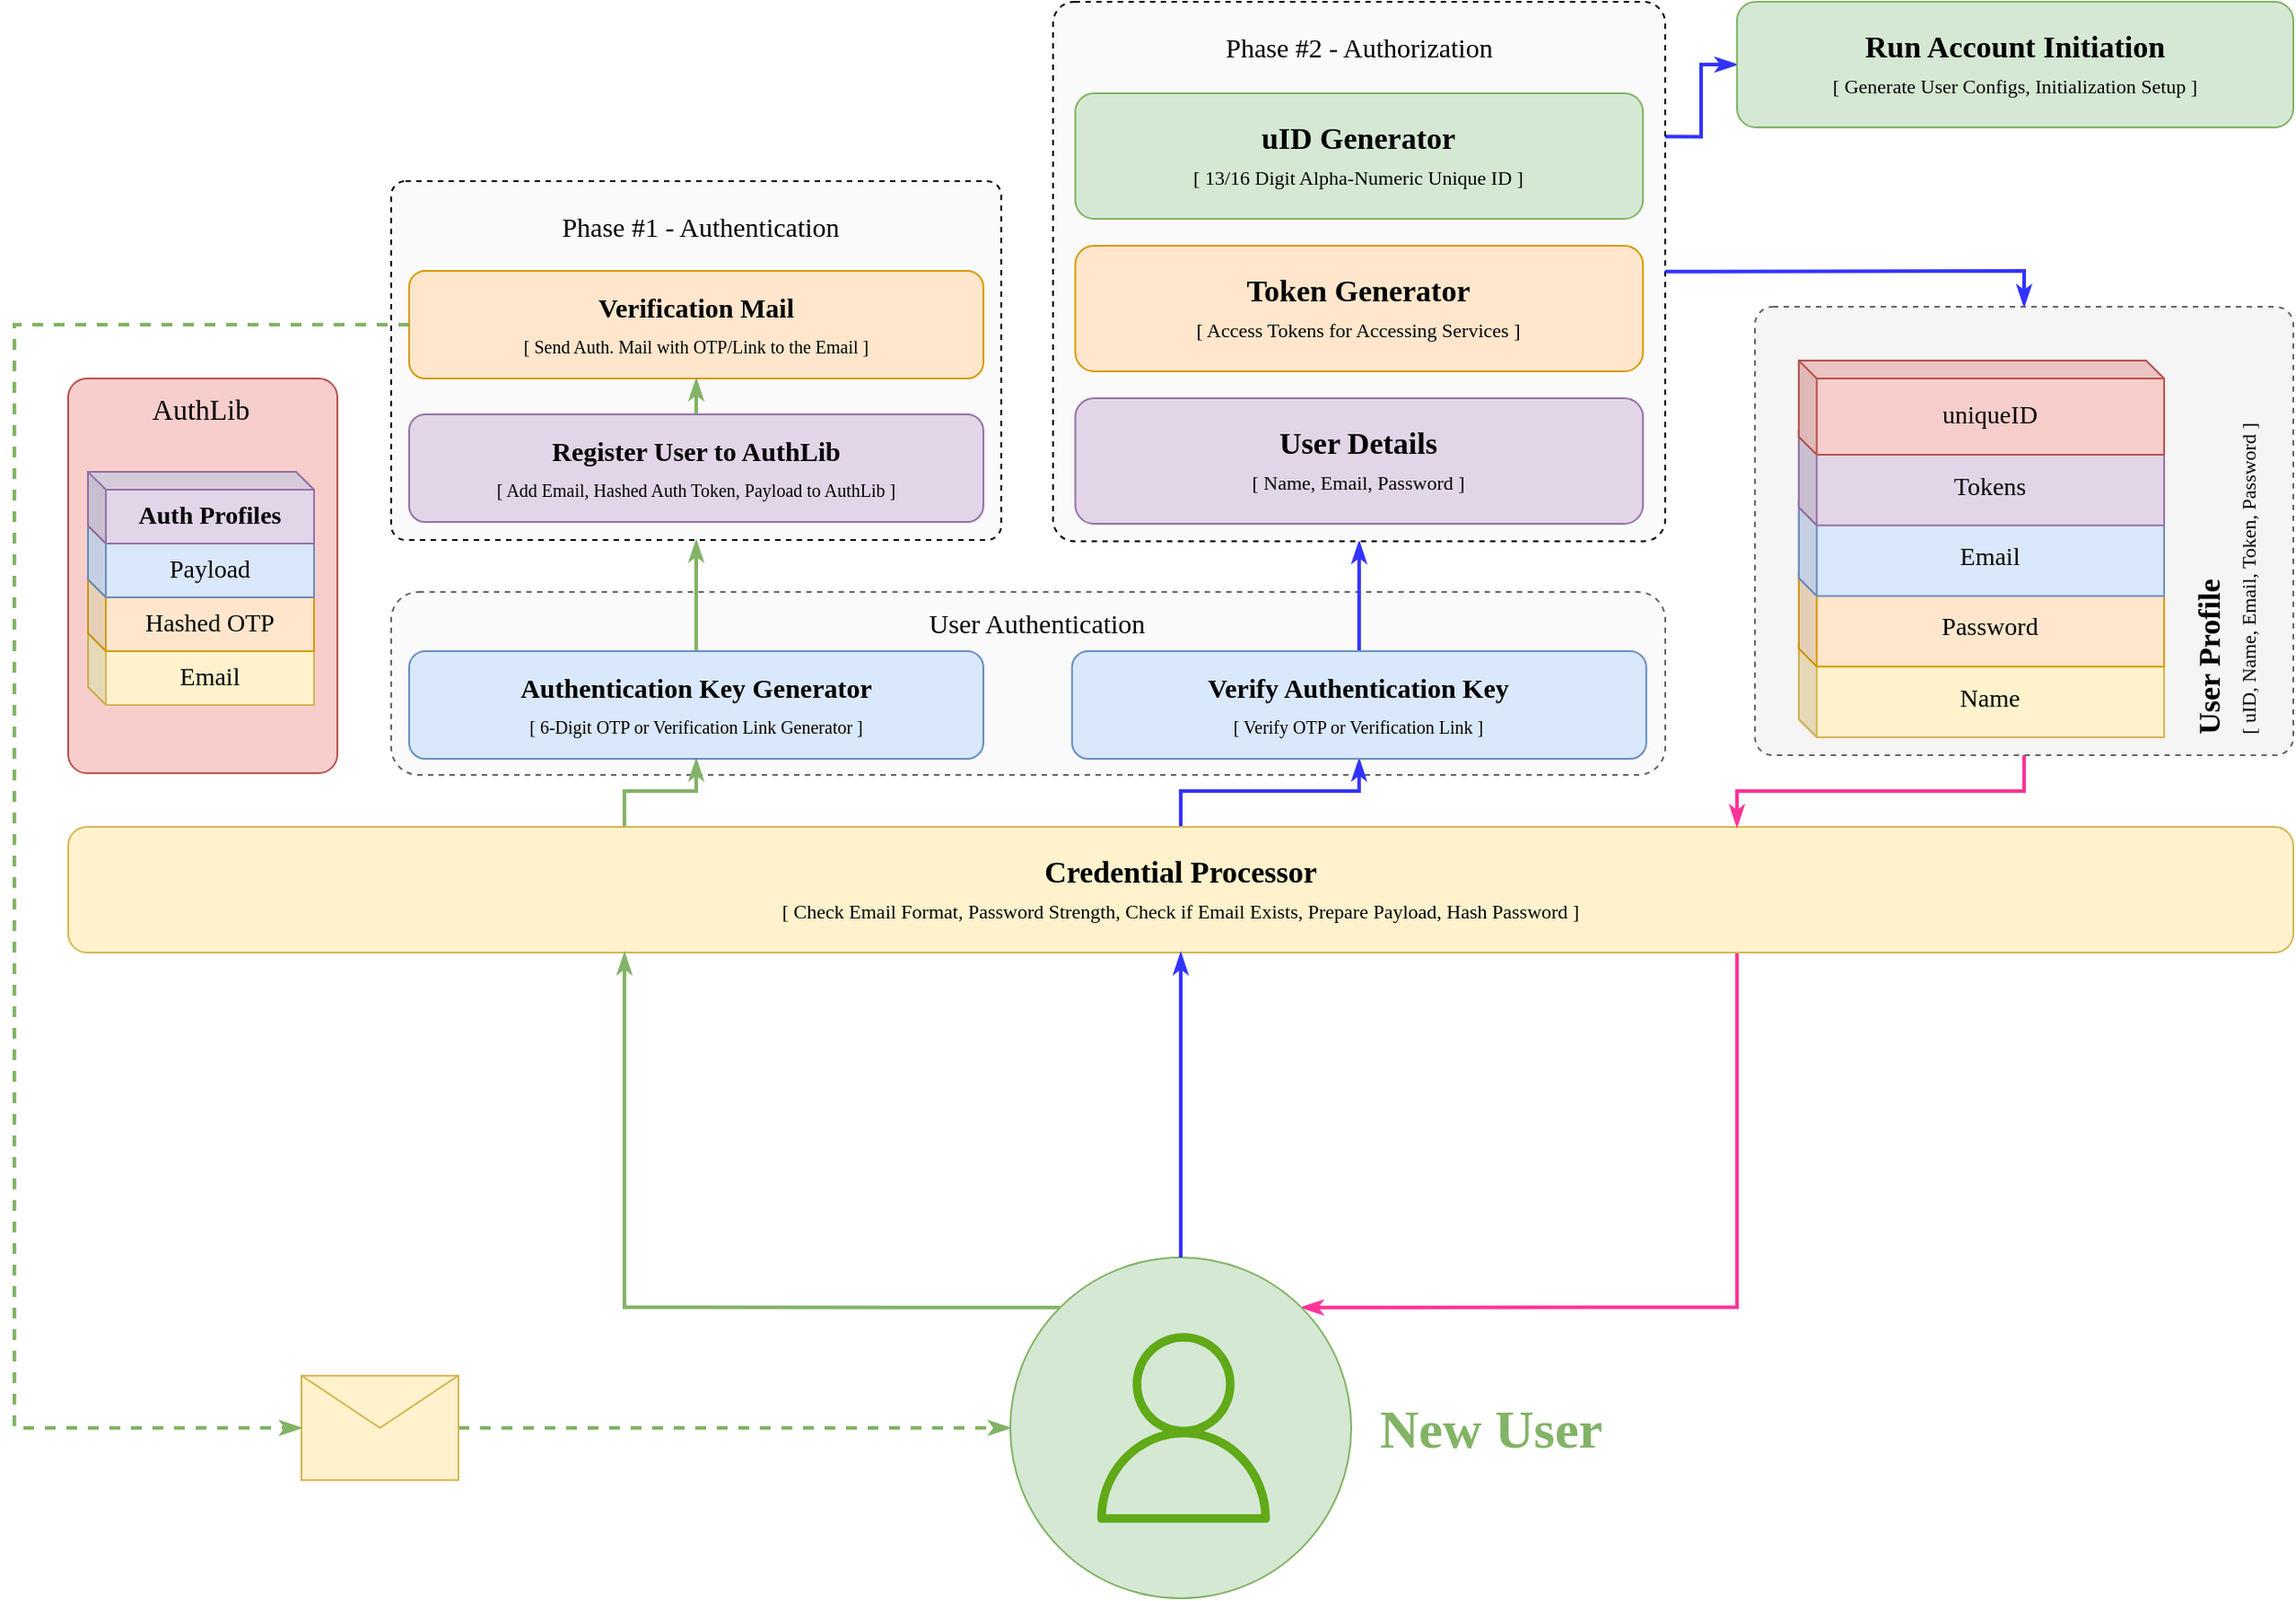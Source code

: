 <mxfile version="16.0.3" type="github">
  <diagram id="bcZGq8niX8jsSqBgnsz0" name="Page-1">
    <mxGraphModel dx="1694" dy="936" grid="1" gridSize="10" guides="1" tooltips="1" connect="1" arrows="1" fold="1" page="0" pageScale="1" pageWidth="1100" pageHeight="850" math="0" shadow="0">
      <root>
        <mxCell id="0" />
        <mxCell id="1" parent="0" />
        <mxCell id="okvVlNZ2xvB_8VoVdYBR-27" value="" style="rounded=1;whiteSpace=wrap;html=1;dashed=1;fontFamily=Work Sans;fontSource=https%3A%2F%2Ffonts.googleapis.com%2Fcss%3Ffamily%3DWork%2BSans;fontSize=16;fillColor=#FAFAFA;fontColor=#333333;strokeColor=#666666;" vertex="1" parent="1">
          <mxGeometry x="280" y="459" width="710" height="102" as="geometry" />
        </mxCell>
        <mxCell id="okvVlNZ2xvB_8VoVdYBR-78" style="edgeStyle=orthogonalEdgeStyle;rounded=0;orthogonalLoop=1;jettySize=auto;html=1;exitX=0.25;exitY=0;exitDx=0;exitDy=0;entryX=0.5;entryY=1;entryDx=0;entryDy=0;fontFamily=Work Sans;fontSource=https%3A%2F%2Ffonts.googleapis.com%2Fcss%3Ffamily%3DWork%2BSans;fontSize=8;fontColor=#0080F0;endArrow=classicThin;endFill=1;strokeColor=#82B366;strokeWidth=2;" edge="1" parent="1" source="pe7kV6N1swRoLj8WlCbN-2" target="okvVlNZ2xvB_8VoVdYBR-2">
          <mxGeometry relative="1" as="geometry" />
        </mxCell>
        <mxCell id="okvVlNZ2xvB_8VoVdYBR-80" style="edgeStyle=orthogonalEdgeStyle;rounded=0;orthogonalLoop=1;jettySize=auto;html=1;exitX=0.5;exitY=0;exitDx=0;exitDy=0;entryX=0.5;entryY=1;entryDx=0;entryDy=0;fontFamily=Work Sans;fontSource=https%3A%2F%2Ffonts.googleapis.com%2Fcss%3Ffamily%3DWork%2BSans;fontSize=8;fontColor=#0080F0;endArrow=classicThin;endFill=1;strokeColor=#3333FF;strokeWidth=2;" edge="1" parent="1" source="pe7kV6N1swRoLj8WlCbN-2" target="okvVlNZ2xvB_8VoVdYBR-23">
          <mxGeometry relative="1" as="geometry" />
        </mxCell>
        <mxCell id="okvVlNZ2xvB_8VoVdYBR-81" style="edgeStyle=orthogonalEdgeStyle;rounded=0;orthogonalLoop=1;jettySize=auto;html=1;exitX=0.75;exitY=1;exitDx=0;exitDy=0;entryX=1;entryY=0;entryDx=0;entryDy=0;fontFamily=Work Sans;fontSource=https%3A%2F%2Ffonts.googleapis.com%2Fcss%3Ffamily%3DWork%2BSans;fontSize=8;fontColor=#0080F0;endArrow=classicThin;endFill=1;strokeColor=#FF3399;strokeWidth=2;" edge="1" parent="1" source="pe7kV6N1swRoLj8WlCbN-2" target="okvVlNZ2xvB_8VoVdYBR-71">
          <mxGeometry relative="1" as="geometry">
            <Array as="points">
              <mxPoint x="1030" y="858" />
            </Array>
          </mxGeometry>
        </mxCell>
        <mxCell id="pe7kV6N1swRoLj8WlCbN-2" value="&lt;font face=&quot;Work Sans&quot; data-font-src=&quot;https://fonts.googleapis.com/css?family=Work+Sans&quot; style=&quot;line-height: 0.3&quot;&gt;&lt;b style=&quot;font-size: 17px&quot;&gt;Credential Processor&lt;/b&gt;&lt;br&gt;&lt;font style=&quot;font-size: 11px&quot;&gt;[ Check Email Format, Password Strength, Check if Email Exists, Prepare Payload, Hash Password ]&lt;/font&gt;&lt;br&gt;&lt;/font&gt;" style="rounded=1;whiteSpace=wrap;html=1;fontSize=16;fillColor=#fff2cc;strokeColor=#d6b656;" parent="1" vertex="1">
          <mxGeometry x="100" y="590" width="1240" height="70" as="geometry" />
        </mxCell>
        <mxCell id="okvVlNZ2xvB_8VoVdYBR-56" style="edgeStyle=orthogonalEdgeStyle;rounded=0;orthogonalLoop=1;jettySize=auto;html=1;exitX=0.5;exitY=0;exitDx=0;exitDy=0;entryX=0.5;entryY=1;entryDx=0;entryDy=0;fontFamily=Work Sans;fontSource=https%3A%2F%2Ffonts.googleapis.com%2Fcss%3Ffamily%3DWork%2BSans;fontSize=15;endArrow=classicThin;endFill=1;strokeColor=#82B366;strokeWidth=2;" edge="1" parent="1" source="okvVlNZ2xvB_8VoVdYBR-2" target="okvVlNZ2xvB_8VoVdYBR-50">
          <mxGeometry relative="1" as="geometry" />
        </mxCell>
        <mxCell id="okvVlNZ2xvB_8VoVdYBR-2" value="&lt;font face=&quot;Work Sans&quot; data-font-src=&quot;https://fonts.googleapis.com/css?family=Work+Sans&quot; style=&quot;line-height: 0.3&quot;&gt;&lt;b&gt;&lt;font style=&quot;font-size: 15px&quot;&gt;Authentication Key Generator&lt;/font&gt;&lt;/b&gt;&lt;br&gt;&lt;font style=&quot;font-size: 10px&quot;&gt;[ 6-Digit OTP or Verification Link Generator ]&lt;/font&gt;&lt;br&gt;&lt;/font&gt;" style="rounded=1;whiteSpace=wrap;html=1;fontSize=16;fillColor=#dae8fc;strokeColor=#6c8ebf;" vertex="1" parent="1">
          <mxGeometry x="290" y="492" width="320" height="60" as="geometry" />
        </mxCell>
        <mxCell id="okvVlNZ2xvB_8VoVdYBR-58" style="edgeStyle=orthogonalEdgeStyle;rounded=0;orthogonalLoop=1;jettySize=auto;html=1;exitX=0.5;exitY=0;exitDx=0;exitDy=0;entryX=0.5;entryY=1;entryDx=0;entryDy=0;fontFamily=Work Sans;fontSource=https%3A%2F%2Ffonts.googleapis.com%2Fcss%3Ffamily%3DWork%2BSans;fontSize=15;endArrow=classicThin;endFill=1;strokeWidth=2;strokeColor=#3333FF;" edge="1" parent="1" source="okvVlNZ2xvB_8VoVdYBR-23" target="okvVlNZ2xvB_8VoVdYBR-48">
          <mxGeometry relative="1" as="geometry" />
        </mxCell>
        <mxCell id="okvVlNZ2xvB_8VoVdYBR-23" value="&lt;font face=&quot;Work Sans&quot; data-font-src=&quot;https://fonts.googleapis.com/css?family=Work+Sans&quot; style=&quot;line-height: 0.3&quot;&gt;&lt;b&gt;&lt;font style=&quot;font-size: 15px&quot;&gt;Verify Authentication Key&lt;/font&gt;&lt;/b&gt;&lt;br&gt;&lt;font style=&quot;font-size: 10px&quot;&gt;[ Verify OTP or Verification Link ]&lt;/font&gt;&lt;br&gt;&lt;/font&gt;" style="rounded=1;whiteSpace=wrap;html=1;fontSize=16;fillColor=#dae8fc;strokeColor=#6c8ebf;" vertex="1" parent="1">
          <mxGeometry x="659.42" y="492" width="320" height="60" as="geometry" />
        </mxCell>
        <mxCell id="okvVlNZ2xvB_8VoVdYBR-28" value="User Authentication" style="text;html=1;strokeColor=none;fillColor=none;align=center;verticalAlign=middle;whiteSpace=wrap;rounded=0;dashed=1;fontFamily=Work Sans;fontSource=https%3A%2F%2Ffonts.googleapis.com%2Fcss%3Ffamily%3DWork%2BSans;fontSize=15;" vertex="1" parent="1">
          <mxGeometry x="560" y="466" width="160" height="20" as="geometry" />
        </mxCell>
        <mxCell id="okvVlNZ2xvB_8VoVdYBR-29" value="" style="group" vertex="1" connectable="0" parent="1">
          <mxGeometry x="100" y="340" width="150" height="220" as="geometry" />
        </mxCell>
        <mxCell id="okvVlNZ2xvB_8VoVdYBR-8" value="" style="rounded=1;whiteSpace=wrap;html=1;fontSize=10;arcSize=7;fillColor=#f8cecc;strokeColor=#b85450;" vertex="1" parent="okvVlNZ2xvB_8VoVdYBR-29">
          <mxGeometry width="150" height="220" as="geometry" />
        </mxCell>
        <mxCell id="okvVlNZ2xvB_8VoVdYBR-9" value="AuthLib" style="text;html=1;strokeColor=none;fillColor=none;align=center;verticalAlign=middle;whiteSpace=wrap;rounded=0;fontSize=16;fontFamily=Work Sans;fontSource=https%3A%2F%2Ffonts.googleapis.com%2Fcss%3Ffamily%3DWork%2BSans;" vertex="1" parent="okvVlNZ2xvB_8VoVdYBR-29">
          <mxGeometry x="44" y="7" width="60" height="20" as="geometry" />
        </mxCell>
        <mxCell id="okvVlNZ2xvB_8VoVdYBR-16" value="" style="group" vertex="1" connectable="0" parent="okvVlNZ2xvB_8VoVdYBR-29">
          <mxGeometry x="11" y="52" width="126" height="130" as="geometry" />
        </mxCell>
        <mxCell id="okvVlNZ2xvB_8VoVdYBR-11" value="Email" style="shape=cube;whiteSpace=wrap;html=1;boundedLbl=1;backgroundOutline=1;darkOpacity=0.05;darkOpacity2=0.1;fontFamily=Work Sans;fontSource=https%3A%2F%2Ffonts.googleapis.com%2Fcss%3Ffamily%3DWork%2BSans;fontSize=14;size=10;fillColor=#fff2cc;strokeColor=#d6b656;" vertex="1" parent="okvVlNZ2xvB_8VoVdYBR-16">
          <mxGeometry y="90" width="126" height="40" as="geometry" />
        </mxCell>
        <mxCell id="okvVlNZ2xvB_8VoVdYBR-12" value="Hashed OTP" style="shape=cube;whiteSpace=wrap;html=1;boundedLbl=1;backgroundOutline=1;darkOpacity=0.05;darkOpacity2=0.1;fontFamily=Work Sans;fontSource=https%3A%2F%2Ffonts.googleapis.com%2Fcss%3Ffamily%3DWork%2BSans;fontSize=14;size=10;fillColor=#ffe6cc;strokeColor=#d79b00;" vertex="1" parent="okvVlNZ2xvB_8VoVdYBR-16">
          <mxGeometry y="60" width="126" height="40" as="geometry" />
        </mxCell>
        <mxCell id="okvVlNZ2xvB_8VoVdYBR-13" value="Payload" style="shape=cube;whiteSpace=wrap;html=1;boundedLbl=1;backgroundOutline=1;darkOpacity=0.05;darkOpacity2=0.1;fontFamily=Work Sans;fontSource=https%3A%2F%2Ffonts.googleapis.com%2Fcss%3Ffamily%3DWork%2BSans;fontSize=14;size=10;fillColor=#dae8fc;strokeColor=#6c8ebf;" vertex="1" parent="okvVlNZ2xvB_8VoVdYBR-16">
          <mxGeometry y="30" width="126" height="40" as="geometry" />
        </mxCell>
        <mxCell id="okvVlNZ2xvB_8VoVdYBR-15" value="&lt;b&gt;Auth Profiles&lt;/b&gt;" style="shape=cube;whiteSpace=wrap;html=1;boundedLbl=1;backgroundOutline=1;darkOpacity=0.05;darkOpacity2=0.1;fontFamily=Work Sans;fontSource=https%3A%2F%2Ffonts.googleapis.com%2Fcss%3Ffamily%3DWork%2BSans;fontSize=14;size=10;fillColor=#e1d5e7;strokeColor=#9673a6;" vertex="1" parent="okvVlNZ2xvB_8VoVdYBR-16">
          <mxGeometry width="126" height="40" as="geometry" />
        </mxCell>
        <mxCell id="okvVlNZ2xvB_8VoVdYBR-63" style="edgeStyle=orthogonalEdgeStyle;rounded=0;orthogonalLoop=1;jettySize=auto;html=1;fontFamily=Work Sans;fontSource=https%3A%2F%2Ffonts.googleapis.com%2Fcss%3Ffamily%3DWork%2BSans;fontSize=15;endArrow=classicThin;endFill=1;entryX=0;entryY=0.5;entryDx=0;entryDy=0;exitX=1;exitY=0.25;exitDx=0;exitDy=0;strokeWidth=2;strokeColor=#3333FF;" edge="1" parent="1" source="okvVlNZ2xvB_8VoVdYBR-48" target="okvVlNZ2xvB_8VoVdYBR-47">
          <mxGeometry relative="1" as="geometry">
            <mxPoint x="1002" y="165" as="sourcePoint" />
          </mxGeometry>
        </mxCell>
        <mxCell id="okvVlNZ2xvB_8VoVdYBR-47" value="&lt;font face=&quot;Work Sans&quot; data-font-src=&quot;https://fonts.googleapis.com/css?family=Work+Sans&quot; style=&quot;line-height: 0.3&quot;&gt;&lt;b style=&quot;font-size: 17px&quot;&gt;Run Account Initiation&lt;/b&gt;&lt;br&gt;&lt;font style=&quot;font-size: 11px&quot;&gt;[ Generate User Configs, Initialization Setup ]&lt;/font&gt;&lt;br&gt;&lt;/font&gt;" style="rounded=1;whiteSpace=wrap;html=1;fontSize=16;fillColor=#d5e8d4;strokeColor=#82b366;" vertex="1" parent="1">
          <mxGeometry x="1030" y="130" width="310" height="70" as="geometry" />
        </mxCell>
        <mxCell id="okvVlNZ2xvB_8VoVdYBR-54" value="" style="group" vertex="1" connectable="0" parent="1">
          <mxGeometry x="648.83" y="130" width="341.17" height="300.75" as="geometry" />
        </mxCell>
        <mxCell id="okvVlNZ2xvB_8VoVdYBR-48" value="" style="rounded=1;whiteSpace=wrap;html=1;dashed=1;fontFamily=Work Sans;fontSource=https%3A%2F%2Ffonts.googleapis.com%2Fcss%3Ffamily%3DWork%2BSans;fontSize=15;fillColor=#FAFAFA;arcSize=4;" vertex="1" parent="okvVlNZ2xvB_8VoVdYBR-54">
          <mxGeometry width="341.17" height="300.75" as="geometry" />
        </mxCell>
        <mxCell id="okvVlNZ2xvB_8VoVdYBR-1" value="&lt;font face=&quot;Work Sans&quot; data-font-src=&quot;https://fonts.googleapis.com/css?family=Work+Sans&quot; style=&quot;line-height: 0.3&quot;&gt;&lt;b style=&quot;font-size: 17px&quot;&gt;Token Generator&lt;/b&gt;&lt;br&gt;&lt;font style=&quot;font-size: 11px&quot;&gt;[ Access Tokens for Accessing Services ]&lt;/font&gt;&lt;br&gt;&lt;/font&gt;" style="rounded=1;whiteSpace=wrap;html=1;fontSize=16;fillColor=#ffe6cc;strokeColor=#d79b00;" vertex="1" parent="okvVlNZ2xvB_8VoVdYBR-54">
          <mxGeometry x="12.403" y="136" width="316.365" height="70" as="geometry" />
        </mxCell>
        <mxCell id="okvVlNZ2xvB_8VoVdYBR-33" value="&lt;font face=&quot;Work Sans&quot; data-font-src=&quot;https://fonts.googleapis.com/css?family=Work+Sans&quot; style=&quot;line-height: 0.3&quot;&gt;&lt;b style=&quot;font-size: 17px&quot;&gt;User Details&lt;/b&gt;&lt;br&gt;&lt;font style=&quot;font-size: 11px&quot;&gt;[ Name, Email, Password ]&lt;/font&gt;&lt;br&gt;&lt;/font&gt;" style="rounded=1;whiteSpace=wrap;html=1;fontSize=16;fillColor=#e1d5e7;strokeColor=#9673a6;" vertex="1" parent="okvVlNZ2xvB_8VoVdYBR-54">
          <mxGeometry x="12.403" y="221" width="316.365" height="70" as="geometry" />
        </mxCell>
        <mxCell id="pe7kV6N1swRoLj8WlCbN-1" value="&lt;font face=&quot;Work Sans&quot; data-font-src=&quot;https://fonts.googleapis.com/css?family=Work+Sans&quot; style=&quot;line-height: 0.3&quot;&gt;&lt;b style=&quot;font-size: 17px&quot;&gt;uID Generator&lt;/b&gt;&lt;br&gt;&lt;font style=&quot;font-size: 11px&quot;&gt;[ 13/16 Digit Alpha-Numeric Unique ID ]&lt;/font&gt;&lt;br&gt;&lt;/font&gt;" style="rounded=1;whiteSpace=wrap;html=1;fontSize=16;fillColor=#d5e8d4;strokeColor=#82b366;" parent="okvVlNZ2xvB_8VoVdYBR-54" vertex="1">
          <mxGeometry x="12.403" y="51" width="316.365" height="70" as="geometry" />
        </mxCell>
        <mxCell id="okvVlNZ2xvB_8VoVdYBR-53" value="Phase #2 - Authorization" style="text;html=1;strokeColor=none;fillColor=none;align=center;verticalAlign=middle;whiteSpace=wrap;rounded=0;dashed=1;fontFamily=Work Sans;fontSource=https%3A%2F%2Ffonts.googleapis.com%2Fcss%3Ffamily%3DWork%2BSans;fontSize=15;" vertex="1" parent="okvVlNZ2xvB_8VoVdYBR-54">
          <mxGeometry x="59.272" y="10" width="222.627" height="30" as="geometry" />
        </mxCell>
        <mxCell id="okvVlNZ2xvB_8VoVdYBR-55" value="" style="group" vertex="1" connectable="0" parent="1">
          <mxGeometry x="280" y="230" width="340" height="200" as="geometry" />
        </mxCell>
        <mxCell id="okvVlNZ2xvB_8VoVdYBR-50" value="" style="rounded=1;whiteSpace=wrap;html=1;dashed=1;fontFamily=Work Sans;fontSource=https%3A%2F%2Ffonts.googleapis.com%2Fcss%3Ffamily%3DWork%2BSans;fontSize=15;fillColor=#FAFAFA;arcSize=4;" vertex="1" parent="okvVlNZ2xvB_8VoVdYBR-55">
          <mxGeometry width="340" height="200" as="geometry" />
        </mxCell>
        <mxCell id="okvVlNZ2xvB_8VoVdYBR-4" value="&lt;font face=&quot;Work Sans&quot; data-font-src=&quot;https://fonts.googleapis.com/css?family=Work+Sans&quot; style=&quot;line-height: 0.3&quot;&gt;&lt;span style=&quot;font-size: 15px&quot;&gt;&lt;b&gt;Verification Mail&lt;/b&gt;&lt;/span&gt;&lt;br&gt;&lt;font style=&quot;font-size: 10px&quot;&gt;[ Send Auth. Mail with OTP/Link to the Email ]&lt;/font&gt;&lt;br&gt;&lt;/font&gt;" style="rounded=1;whiteSpace=wrap;html=1;fontSize=16;fillColor=#ffe6cc;strokeColor=#d79b00;" vertex="1" parent="okvVlNZ2xvB_8VoVdYBR-55">
          <mxGeometry x="10" y="50" width="320" height="60" as="geometry" />
        </mxCell>
        <mxCell id="okvVlNZ2xvB_8VoVdYBR-57" style="edgeStyle=orthogonalEdgeStyle;rounded=0;orthogonalLoop=1;jettySize=auto;html=1;exitX=0.5;exitY=0;exitDx=0;exitDy=0;entryX=0.5;entryY=1;entryDx=0;entryDy=0;fontFamily=Work Sans;fontSource=https%3A%2F%2Ffonts.googleapis.com%2Fcss%3Ffamily%3DWork%2BSans;fontSize=15;endArrow=classicThin;endFill=1;strokeWidth=2;strokeColor=#82B366;" edge="1" parent="okvVlNZ2xvB_8VoVdYBR-55" source="okvVlNZ2xvB_8VoVdYBR-5" target="okvVlNZ2xvB_8VoVdYBR-4">
          <mxGeometry relative="1" as="geometry" />
        </mxCell>
        <mxCell id="okvVlNZ2xvB_8VoVdYBR-5" value="&lt;font face=&quot;Work Sans&quot; data-font-src=&quot;https://fonts.googleapis.com/css?family=Work+Sans&quot; style=&quot;line-height: 0.3&quot;&gt;&lt;b&gt;&lt;font style=&quot;font-size: 15px&quot;&gt;Register User to AuthLib&lt;/font&gt;&lt;/b&gt;&lt;br&gt;&lt;font style=&quot;font-size: 10px&quot;&gt;[ Add Email, Hashed Auth Token, Payload to AuthLib ]&lt;/font&gt;&lt;br&gt;&lt;/font&gt;" style="rounded=1;whiteSpace=wrap;html=1;fontSize=16;fillColor=#e1d5e7;strokeColor=#9673a6;" vertex="1" parent="okvVlNZ2xvB_8VoVdYBR-55">
          <mxGeometry x="10" y="130" width="320" height="60" as="geometry" />
        </mxCell>
        <mxCell id="okvVlNZ2xvB_8VoVdYBR-51" value="Phase #1 - Authentication" style="text;html=1;strokeColor=none;fillColor=none;align=center;verticalAlign=middle;whiteSpace=wrap;rounded=0;dashed=1;fontFamily=Work Sans;fontSource=https%3A%2F%2Ffonts.googleapis.com%2Fcss%3Ffamily%3DWork%2BSans;fontSize=15;" vertex="1" parent="okvVlNZ2xvB_8VoVdYBR-55">
          <mxGeometry x="75" y="10" width="195" height="30" as="geometry" />
        </mxCell>
        <mxCell id="okvVlNZ2xvB_8VoVdYBR-59" style="edgeStyle=orthogonalEdgeStyle;rounded=0;orthogonalLoop=1;jettySize=auto;html=1;exitX=1;exitY=0.5;exitDx=0;exitDy=0;entryX=0.5;entryY=0;entryDx=0;entryDy=0;fontFamily=Work Sans;fontSource=https%3A%2F%2Ffonts.googleapis.com%2Fcss%3Ffamily%3DWork%2BSans;fontSize=15;endArrow=classicThin;endFill=1;strokeWidth=2;strokeColor=#3333FF;" edge="1" parent="1" source="okvVlNZ2xvB_8VoVdYBR-48" target="okvVlNZ2xvB_8VoVdYBR-34">
          <mxGeometry relative="1" as="geometry" />
        </mxCell>
        <mxCell id="okvVlNZ2xvB_8VoVdYBR-82" style="edgeStyle=orthogonalEdgeStyle;rounded=0;orthogonalLoop=1;jettySize=auto;html=1;exitX=0.5;exitY=1;exitDx=0;exitDy=0;entryX=0.75;entryY=0;entryDx=0;entryDy=0;fontFamily=Work Sans;fontSource=https%3A%2F%2Ffonts.googleapis.com%2Fcss%3Ffamily%3DWork%2BSans;fontSize=8;fontColor=#0080F0;endArrow=classicThin;endFill=1;strokeColor=#FF3399;strokeWidth=2;" edge="1" parent="1" source="okvVlNZ2xvB_8VoVdYBR-34" target="pe7kV6N1swRoLj8WlCbN-2">
          <mxGeometry relative="1" as="geometry" />
        </mxCell>
        <mxCell id="okvVlNZ2xvB_8VoVdYBR-34" value="&lt;font face=&quot;Work Sans&quot; data-font-src=&quot;https://fonts.googleapis.com/css?family=Work+Sans&quot; style=&quot;line-height: 0.3&quot;&gt;&lt;br&gt;&lt;/font&gt;" style="rounded=1;whiteSpace=wrap;html=1;fontSize=16;fillColor=#f5f5f5;strokeColor=#666666;arcSize=4;fontColor=#333333;dashed=1;" vertex="1" parent="1">
          <mxGeometry x="1040" y="300" width="300" height="250" as="geometry" />
        </mxCell>
        <mxCell id="okvVlNZ2xvB_8VoVdYBR-41" value="" style="group" vertex="1" connectable="0" parent="1">
          <mxGeometry x="1064.4" y="330" width="203.6" height="210" as="geometry" />
        </mxCell>
        <mxCell id="okvVlNZ2xvB_8VoVdYBR-36" value="Name" style="shape=cube;whiteSpace=wrap;html=1;boundedLbl=1;backgroundOutline=1;darkOpacity=0.05;darkOpacity2=0.1;fontFamily=Work Sans;fontSource=https%3A%2F%2Ffonts.googleapis.com%2Fcss%3Ffamily%3DWork%2BSans;fontSize=14;size=10;fillColor=#fff2cc;strokeColor=#d6b656;" vertex="1" parent="okvVlNZ2xvB_8VoVdYBR-41">
          <mxGeometry y="157.5" width="203.6" height="52.5" as="geometry" />
        </mxCell>
        <mxCell id="okvVlNZ2xvB_8VoVdYBR-37" value="Password" style="shape=cube;whiteSpace=wrap;html=1;boundedLbl=1;backgroundOutline=1;darkOpacity=0.05;darkOpacity2=0.1;fontFamily=Work Sans;fontSource=https%3A%2F%2Ffonts.googleapis.com%2Fcss%3Ffamily%3DWork%2BSans;fontSize=14;size=10;fillColor=#ffe6cc;strokeColor=#d79b00;" vertex="1" parent="okvVlNZ2xvB_8VoVdYBR-41">
          <mxGeometry y="118.125" width="203.6" height="52.5" as="geometry" />
        </mxCell>
        <mxCell id="okvVlNZ2xvB_8VoVdYBR-38" value="Email" style="shape=cube;whiteSpace=wrap;html=1;boundedLbl=1;backgroundOutline=1;darkOpacity=0.05;darkOpacity2=0.1;fontFamily=Work Sans;fontSource=https%3A%2F%2Ffonts.googleapis.com%2Fcss%3Ffamily%3DWork%2BSans;fontSize=14;size=10;fillColor=#dae8fc;strokeColor=#6c8ebf;" vertex="1" parent="okvVlNZ2xvB_8VoVdYBR-41">
          <mxGeometry y="78.75" width="203.6" height="52.5" as="geometry" />
        </mxCell>
        <mxCell id="okvVlNZ2xvB_8VoVdYBR-39" value="Tokens" style="shape=cube;whiteSpace=wrap;html=1;boundedLbl=1;backgroundOutline=1;darkOpacity=0.05;darkOpacity2=0.1;fontFamily=Work Sans;fontSource=https%3A%2F%2Ffonts.googleapis.com%2Fcss%3Ffamily%3DWork%2BSans;fontSize=14;size=10;fillColor=#e1d5e7;strokeColor=#9673a6;" vertex="1" parent="okvVlNZ2xvB_8VoVdYBR-41">
          <mxGeometry y="39.375" width="203.6" height="52.5" as="geometry" />
        </mxCell>
        <mxCell id="okvVlNZ2xvB_8VoVdYBR-40" value="uniqueID" style="shape=cube;whiteSpace=wrap;html=1;boundedLbl=1;backgroundOutline=1;darkOpacity=0.05;darkOpacity2=0.1;fontFamily=Work Sans;fontSource=https%3A%2F%2Ffonts.googleapis.com%2Fcss%3Ffamily%3DWork%2BSans;fontSize=14;size=10;fillColor=#f8cecc;strokeColor=#b85450;" vertex="1" parent="okvVlNZ2xvB_8VoVdYBR-41">
          <mxGeometry width="203.6" height="52.5" as="geometry" />
        </mxCell>
        <mxCell id="okvVlNZ2xvB_8VoVdYBR-43" value="&lt;b style=&quot;font-size: 17px&quot;&gt;User Profile&lt;/b&gt;&lt;br style=&quot;font-size: 16px&quot;&gt;&lt;font style=&quot;font-size: 11px&quot;&gt;[ uID, Name, Email, Token, Password ]&lt;/font&gt;" style="text;html=1;strokeColor=none;fillColor=none;align=left;verticalAlign=middle;whiteSpace=wrap;rounded=0;dashed=1;fontFamily=Work Sans;fontSource=https%3A%2F%2Ffonts.googleapis.com%2Fcss%3Ffamily%3DWork%2BSans;fontSize=15;rotation=-90;" vertex="1" parent="1">
          <mxGeometry x="1198" y="410" width="210.4" height="50" as="geometry" />
        </mxCell>
        <mxCell id="okvVlNZ2xvB_8VoVdYBR-73" value="" style="group" vertex="1" connectable="0" parent="1">
          <mxGeometry x="625" y="830" width="190" height="190" as="geometry" />
        </mxCell>
        <mxCell id="okvVlNZ2xvB_8VoVdYBR-71" value="" style="ellipse;whiteSpace=wrap;html=1;aspect=fixed;fontFamily=Work Sans;fontSource=https%3A%2F%2Ffonts.googleapis.com%2Fcss%3Ffamily%3DWork%2BSans;fontSize=8;strokeColor=#82b366;fillColor=#d5e8d4;" vertex="1" parent="okvVlNZ2xvB_8VoVdYBR-73">
          <mxGeometry width="190" height="190" as="geometry" />
        </mxCell>
        <mxCell id="okvVlNZ2xvB_8VoVdYBR-72" value="" style="sketch=0;outlineConnect=0;dashed=0;verticalLabelPosition=bottom;verticalAlign=top;align=center;html=1;fontSize=12;fontStyle=0;aspect=fixed;pointerEvents=1;shape=mxgraph.aws4.user;fontFamily=Work Sans;fontSource=https%3A%2F%2Ffonts.googleapis.com%2Fcss%3Ffamily%3DWork%2BSans;fillColor=#60a917;fontColor=#ffffff;strokeColor=#2D7600;" vertex="1" parent="okvVlNZ2xvB_8VoVdYBR-73">
          <mxGeometry x="43.659" y="42.071" width="105.857" height="105.857" as="geometry" />
        </mxCell>
        <mxCell id="okvVlNZ2xvB_8VoVdYBR-76" style="edgeStyle=orthogonalEdgeStyle;rounded=0;orthogonalLoop=1;jettySize=auto;html=1;exitX=1;exitY=0.5;exitDx=0;exitDy=0;entryX=0;entryY=0.5;entryDx=0;entryDy=0;dashed=1;fontFamily=Work Sans;fontSource=https%3A%2F%2Ffonts.googleapis.com%2Fcss%3Ffamily%3DWork%2BSans;fontSize=8;fontColor=#0080F0;endArrow=classicThin;endFill=1;strokeColor=#82B366;strokeWidth=2;" edge="1" parent="1" source="okvVlNZ2xvB_8VoVdYBR-74" target="okvVlNZ2xvB_8VoVdYBR-71">
          <mxGeometry relative="1" as="geometry" />
        </mxCell>
        <mxCell id="okvVlNZ2xvB_8VoVdYBR-74" value="" style="shape=message;html=1;whiteSpace=wrap;html=1;outlineConnect=0;fontFamily=Work Sans;fontSource=https%3A%2F%2Ffonts.googleapis.com%2Fcss%3Ffamily%3DWork%2BSans;fontSize=8;strokeColor=#d6b656;fillColor=#fff2cc;" vertex="1" parent="1">
          <mxGeometry x="230" y="895.83" width="87.49" height="58.33" as="geometry" />
        </mxCell>
        <mxCell id="okvVlNZ2xvB_8VoVdYBR-75" style="edgeStyle=orthogonalEdgeStyle;rounded=0;orthogonalLoop=1;jettySize=auto;html=1;exitX=0;exitY=0.5;exitDx=0;exitDy=0;entryX=0;entryY=0.5;entryDx=0;entryDy=0;fontFamily=Work Sans;fontSource=https%3A%2F%2Ffonts.googleapis.com%2Fcss%3Ffamily%3DWork%2BSans;fontSize=8;fontColor=#0080F0;endArrow=classicThin;endFill=1;dashed=1;strokeColor=#82B366;strokeWidth=2;" edge="1" parent="1" source="okvVlNZ2xvB_8VoVdYBR-4" target="okvVlNZ2xvB_8VoVdYBR-74">
          <mxGeometry relative="1" as="geometry">
            <Array as="points">
              <mxPoint x="70" y="310" />
              <mxPoint x="70" y="925" />
            </Array>
          </mxGeometry>
        </mxCell>
        <mxCell id="okvVlNZ2xvB_8VoVdYBR-77" style="edgeStyle=orthogonalEdgeStyle;rounded=0;orthogonalLoop=1;jettySize=auto;html=1;entryX=0.25;entryY=1;entryDx=0;entryDy=0;fontFamily=Work Sans;fontSource=https%3A%2F%2Ffonts.googleapis.com%2Fcss%3Ffamily%3DWork%2BSans;fontSize=8;fontColor=#0080F0;endArrow=classicThin;endFill=1;strokeColor=#82B366;strokeWidth=2;exitX=0;exitY=0;exitDx=0;exitDy=0;" edge="1" parent="1" source="okvVlNZ2xvB_8VoVdYBR-71" target="pe7kV6N1swRoLj8WlCbN-2">
          <mxGeometry relative="1" as="geometry">
            <mxPoint x="653" y="840" as="sourcePoint" />
            <Array as="points">
              <mxPoint x="410" y="858" />
            </Array>
          </mxGeometry>
        </mxCell>
        <mxCell id="okvVlNZ2xvB_8VoVdYBR-79" style="edgeStyle=orthogonalEdgeStyle;rounded=0;orthogonalLoop=1;jettySize=auto;html=1;exitX=0.5;exitY=0;exitDx=0;exitDy=0;entryX=0.5;entryY=1;entryDx=0;entryDy=0;fontFamily=Work Sans;fontSource=https%3A%2F%2Ffonts.googleapis.com%2Fcss%3Ffamily%3DWork%2BSans;fontSize=8;fontColor=#0080F0;endArrow=classicThin;endFill=1;strokeColor=#3333FF;strokeWidth=2;" edge="1" parent="1" source="okvVlNZ2xvB_8VoVdYBR-71" target="pe7kV6N1swRoLj8WlCbN-2">
          <mxGeometry relative="1" as="geometry" />
        </mxCell>
        <mxCell id="okvVlNZ2xvB_8VoVdYBR-83" value="&lt;font style=&quot;font-size: 30px;&quot;&gt;New User&lt;/font&gt;" style="text;html=1;strokeColor=none;fillColor=none;align=left;verticalAlign=middle;whiteSpace=wrap;rounded=0;fontFamily=Work Sans;fontSource=https%3A%2F%2Ffonts.googleapis.com%2Fcss%3Ffamily%3DWork%2BSans;fontSize=30;fontColor=#82B366;fontStyle=1" vertex="1" parent="1">
          <mxGeometry x="829.42" y="910" width="160.58" height="30" as="geometry" />
        </mxCell>
      </root>
    </mxGraphModel>
  </diagram>
</mxfile>
